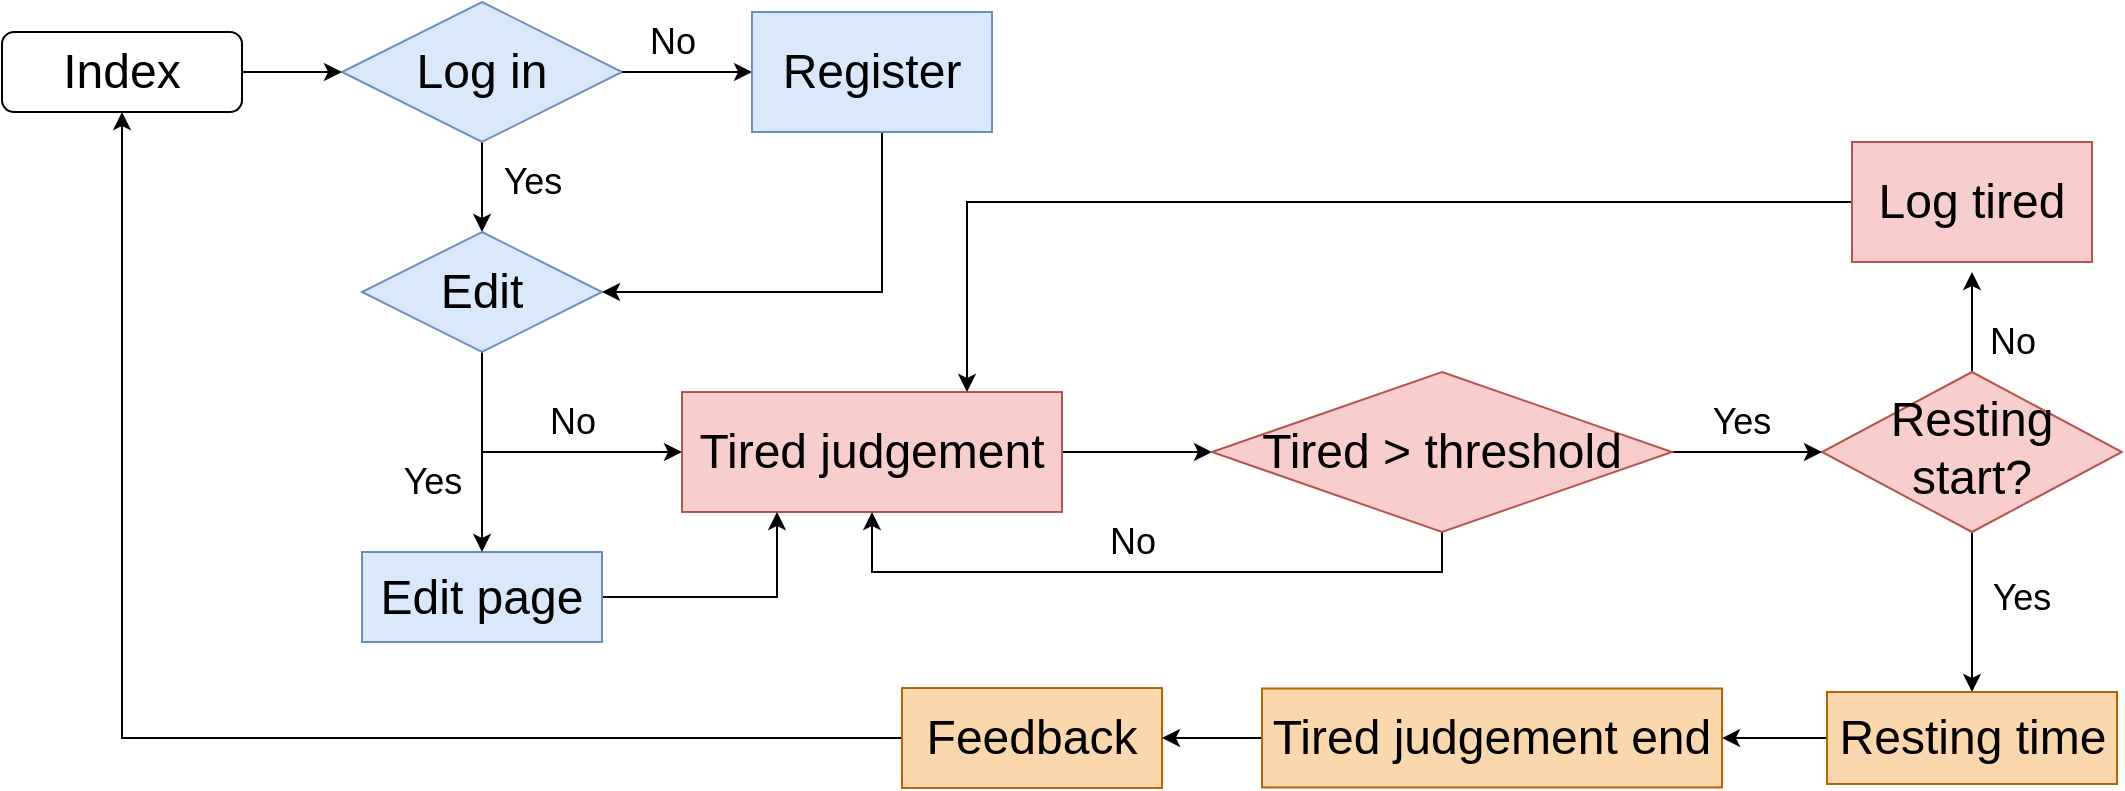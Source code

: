 <mxfile version="24.8.4">
  <diagram id="C5RBs43oDa-KdzZeNtuy" name="Page-1">
    <mxGraphModel dx="1362" dy="935" grid="1" gridSize="10" guides="1" tooltips="1" connect="1" arrows="1" fold="1" page="1" pageScale="1" pageWidth="1390" pageHeight="980" math="0" shadow="0">
      <root>
        <mxCell id="WIyWlLk6GJQsqaUBKTNV-0" />
        <mxCell id="WIyWlLk6GJQsqaUBKTNV-1" parent="WIyWlLk6GJQsqaUBKTNV-0" />
        <mxCell id="WIyWlLk6GJQsqaUBKTNV-3" value="&lt;font style=&quot;vertical-align: inherit;&quot;&gt;&lt;font style=&quot;vertical-align: inherit; font-size: 24px;&quot;&gt;Index&lt;/font&gt;&lt;/font&gt;" style="rounded=1;whiteSpace=wrap;html=1;fontSize=12;glass=0;strokeWidth=1;shadow=0;" parent="WIyWlLk6GJQsqaUBKTNV-1" vertex="1">
          <mxGeometry x="10" y="70" width="120" height="40" as="geometry" />
        </mxCell>
        <mxCell id="ujMBQt98fMglbUM3W8c8-15" style="edgeStyle=orthogonalEdgeStyle;rounded=0;orthogonalLoop=1;jettySize=auto;html=1;" edge="1" parent="WIyWlLk6GJQsqaUBKTNV-1" source="WIyWlLk6GJQsqaUBKTNV-6">
          <mxGeometry relative="1" as="geometry">
            <mxPoint x="995" y="190" as="targetPoint" />
          </mxGeometry>
        </mxCell>
        <mxCell id="ujMBQt98fMglbUM3W8c8-19" style="edgeStyle=orthogonalEdgeStyle;rounded=0;orthogonalLoop=1;jettySize=auto;html=1;entryX=0.5;entryY=0;entryDx=0;entryDy=0;" edge="1" parent="WIyWlLk6GJQsqaUBKTNV-1" source="WIyWlLk6GJQsqaUBKTNV-6" target="Tu49QK7P7_R7AFVHFdqe-53">
          <mxGeometry relative="1" as="geometry" />
        </mxCell>
        <mxCell id="WIyWlLk6GJQsqaUBKTNV-6" value="&lt;font style=&quot;font-size: 24px;&quot;&gt;Resting start?&lt;/font&gt;" style="rhombus;whiteSpace=wrap;html=1;shadow=0;fontFamily=Helvetica;fontSize=12;align=center;strokeWidth=1;spacing=6;spacingTop=-4;container=0;fillColor=#f8cecc;strokeColor=#b85450;" parent="WIyWlLk6GJQsqaUBKTNV-1" vertex="1">
          <mxGeometry x="920" y="240" width="150" height="80" as="geometry" />
        </mxCell>
        <mxCell id="Tu49QK7P7_R7AFVHFdqe-31" value="" style="edgeStyle=orthogonalEdgeStyle;rounded=0;orthogonalLoop=1;jettySize=auto;html=1;exitX=0.5;exitY=1;exitDx=0;exitDy=0;exitPerimeter=0;entryX=0.5;entryY=0;entryDx=0;entryDy=0;" parent="WIyWlLk6GJQsqaUBKTNV-1" source="Tu49QK7P7_R7AFVHFdqe-24" target="ujMBQt98fMglbUM3W8c8-0" edge="1">
          <mxGeometry relative="1" as="geometry">
            <Array as="points">
              <mxPoint x="250" y="150" />
              <mxPoint x="250" y="150" />
            </Array>
            <mxPoint x="260" y="180" as="targetPoint" />
          </mxGeometry>
        </mxCell>
        <mxCell id="Tu49QK7P7_R7AFVHFdqe-24" value="&lt;font style=&quot;font-size: 24px;&quot;&gt;Log in&lt;/font&gt;" style="strokeWidth=1;html=1;shape=mxgraph.flowchart.decision;whiteSpace=wrap;fillColor=#dae8fc;strokeColor=#6c8ebf;" parent="WIyWlLk6GJQsqaUBKTNV-1" vertex="1">
          <mxGeometry x="180" y="55" width="140" height="70" as="geometry" />
        </mxCell>
        <mxCell id="Tu49QK7P7_R7AFVHFdqe-26" style="edgeStyle=orthogonalEdgeStyle;rounded=0;orthogonalLoop=1;jettySize=auto;html=1;exitX=1;exitY=0.5;exitDx=0;exitDy=0;entryX=0;entryY=0.5;entryDx=0;entryDy=0;entryPerimeter=0;" parent="WIyWlLk6GJQsqaUBKTNV-1" source="WIyWlLk6GJQsqaUBKTNV-3" target="Tu49QK7P7_R7AFVHFdqe-24" edge="1">
          <mxGeometry relative="1" as="geometry" />
        </mxCell>
        <mxCell id="Tu49QK7P7_R7AFVHFdqe-33" value="&lt;font style=&quot;font-size: 18px;&quot;&gt;Yes&lt;/font&gt;" style="text;html=1;align=center;verticalAlign=middle;resizable=0;points=[];autosize=1;strokeColor=none;fillColor=none;" parent="WIyWlLk6GJQsqaUBKTNV-1" vertex="1">
          <mxGeometry x="250" y="130" width="50" height="30" as="geometry" />
        </mxCell>
        <mxCell id="Tu49QK7P7_R7AFVHFdqe-35" value="&lt;font style=&quot;font-size: 18px;&quot;&gt;No&lt;/font&gt;" style="text;html=1;align=center;verticalAlign=middle;resizable=0;points=[];autosize=1;strokeColor=none;fillColor=none;" parent="WIyWlLk6GJQsqaUBKTNV-1" vertex="1">
          <mxGeometry x="320" y="60" width="50" height="30" as="geometry" />
        </mxCell>
        <mxCell id="Tu49QK7P7_R7AFVHFdqe-39" value="" style="edgeStyle=orthogonalEdgeStyle;rounded=0;orthogonalLoop=1;jettySize=auto;html=1;exitX=1;exitY=0.5;exitDx=0;exitDy=0;exitPerimeter=0;entryX=0;entryY=0.5;entryDx=0;entryDy=0;" parent="WIyWlLk6GJQsqaUBKTNV-1" source="Tu49QK7P7_R7AFVHFdqe-24" target="ujMBQt98fMglbUM3W8c8-1" edge="1">
          <mxGeometry relative="1" as="geometry">
            <mxPoint x="70" y="205" as="sourcePoint" />
            <mxPoint x="390" y="90" as="targetPoint" />
          </mxGeometry>
        </mxCell>
        <mxCell id="ujMBQt98fMglbUM3W8c8-7" style="edgeStyle=orthogonalEdgeStyle;rounded=0;orthogonalLoop=1;jettySize=auto;html=1;entryX=0;entryY=0.5;entryDx=0;entryDy=0;" edge="1" parent="WIyWlLk6GJQsqaUBKTNV-1" source="Tu49QK7P7_R7AFVHFdqe-37" target="ujMBQt98fMglbUM3W8c8-6">
          <mxGeometry relative="1" as="geometry" />
        </mxCell>
        <mxCell id="Tu49QK7P7_R7AFVHFdqe-37" value="&lt;font style=&quot;font-size: 24px;&quot;&gt;Tired judgement&lt;/font&gt;" style="rounded=0;whiteSpace=wrap;html=1;fillColor=#f8cecc;strokeColor=#b85450;" parent="WIyWlLk6GJQsqaUBKTNV-1" vertex="1">
          <mxGeometry x="350" y="250" width="190" height="60" as="geometry" />
        </mxCell>
        <mxCell id="ujMBQt98fMglbUM3W8c8-26" style="edgeStyle=orthogonalEdgeStyle;rounded=0;orthogonalLoop=1;jettySize=auto;html=1;entryX=0.25;entryY=1;entryDx=0;entryDy=0;" edge="1" parent="WIyWlLk6GJQsqaUBKTNV-1" source="Tu49QK7P7_R7AFVHFdqe-46" target="Tu49QK7P7_R7AFVHFdqe-37">
          <mxGeometry relative="1" as="geometry" />
        </mxCell>
        <mxCell id="Tu49QK7P7_R7AFVHFdqe-46" value="&lt;font style=&quot;font-size: 24px;&quot;&gt;Edit page&lt;/font&gt;" style="rounded=0;whiteSpace=wrap;html=1;fillColor=#dae8fc;strokeColor=#6c8ebf;" parent="WIyWlLk6GJQsqaUBKTNV-1" vertex="1">
          <mxGeometry x="190" y="330" width="120" height="45" as="geometry" />
        </mxCell>
        <mxCell id="ujMBQt98fMglbUM3W8c8-22" value="" style="edgeStyle=orthogonalEdgeStyle;rounded=0;orthogonalLoop=1;jettySize=auto;html=1;" edge="1" parent="WIyWlLk6GJQsqaUBKTNV-1" source="Tu49QK7P7_R7AFVHFdqe-53" target="ujMBQt98fMglbUM3W8c8-21">
          <mxGeometry relative="1" as="geometry" />
        </mxCell>
        <mxCell id="Tu49QK7P7_R7AFVHFdqe-53" value="&lt;font style=&quot;font-size: 24px;&quot;&gt;Resting time&lt;/font&gt;" style="rounded=0;whiteSpace=wrap;html=1;fillColor=#fad7ac;strokeColor=#b46504;" parent="WIyWlLk6GJQsqaUBKTNV-1" vertex="1">
          <mxGeometry x="922.5" y="400" width="145" height="46" as="geometry" />
        </mxCell>
        <mxCell id="ujMBQt98fMglbUM3W8c8-25" style="edgeStyle=orthogonalEdgeStyle;rounded=0;orthogonalLoop=1;jettySize=auto;html=1;entryX=0.5;entryY=1;entryDx=0;entryDy=0;" edge="1" parent="WIyWlLk6GJQsqaUBKTNV-1" source="Tu49QK7P7_R7AFVHFdqe-54" target="WIyWlLk6GJQsqaUBKTNV-3">
          <mxGeometry relative="1" as="geometry">
            <mxPoint x="90" y="130" as="targetPoint" />
          </mxGeometry>
        </mxCell>
        <mxCell id="Tu49QK7P7_R7AFVHFdqe-54" value="&lt;font style=&quot;font-size: 24px;&quot;&gt;Feedback&lt;/font&gt;" style="rounded=0;whiteSpace=wrap;html=1;fillColor=#fad7ac;strokeColor=#b46504;" parent="WIyWlLk6GJQsqaUBKTNV-1" vertex="1">
          <mxGeometry x="460" y="398" width="130" height="50" as="geometry" />
        </mxCell>
        <mxCell id="ujMBQt98fMglbUM3W8c8-3" style="edgeStyle=orthogonalEdgeStyle;rounded=0;orthogonalLoop=1;jettySize=auto;html=1;entryX=0.5;entryY=0;entryDx=0;entryDy=0;" edge="1" parent="WIyWlLk6GJQsqaUBKTNV-1" source="ujMBQt98fMglbUM3W8c8-0" target="Tu49QK7P7_R7AFVHFdqe-46">
          <mxGeometry relative="1" as="geometry">
            <mxPoint x="260" y="300" as="targetPoint" />
          </mxGeometry>
        </mxCell>
        <mxCell id="ujMBQt98fMglbUM3W8c8-0" value="&lt;font style=&quot;font-size: 24px;&quot;&gt;Edit&lt;/font&gt;" style="rhombus;whiteSpace=wrap;html=1;fillColor=#dae8fc;strokeColor=#6c8ebf;" vertex="1" parent="WIyWlLk6GJQsqaUBKTNV-1">
          <mxGeometry x="190" y="170" width="120" height="60" as="geometry" />
        </mxCell>
        <mxCell id="ujMBQt98fMglbUM3W8c8-2" style="edgeStyle=orthogonalEdgeStyle;rounded=0;orthogonalLoop=1;jettySize=auto;html=1;" edge="1" parent="WIyWlLk6GJQsqaUBKTNV-1">
          <mxGeometry relative="1" as="geometry">
            <mxPoint x="450" y="120" as="sourcePoint" />
            <mxPoint x="310" y="200" as="targetPoint" />
            <Array as="points">
              <mxPoint x="450" y="200" />
              <mxPoint x="310" y="200" />
            </Array>
          </mxGeometry>
        </mxCell>
        <mxCell id="ujMBQt98fMglbUM3W8c8-1" value="&lt;font style=&quot;font-size: 24px;&quot;&gt;Register&lt;/font&gt;" style="rounded=0;whiteSpace=wrap;html=1;fillColor=#dae8fc;strokeColor=#6c8ebf;" vertex="1" parent="WIyWlLk6GJQsqaUBKTNV-1">
          <mxGeometry x="385" y="60" width="120" height="60" as="geometry" />
        </mxCell>
        <mxCell id="ujMBQt98fMglbUM3W8c8-4" value="&lt;font style=&quot;font-size: 18px;&quot;&gt;Yes&lt;/font&gt;" style="text;html=1;align=center;verticalAlign=middle;resizable=0;points=[];autosize=1;strokeColor=none;fillColor=none;" vertex="1" parent="WIyWlLk6GJQsqaUBKTNV-1">
          <mxGeometry x="200" y="280" width="50" height="30" as="geometry" />
        </mxCell>
        <mxCell id="ujMBQt98fMglbUM3W8c8-5" value="" style="endArrow=classic;html=1;rounded=0;" edge="1" parent="WIyWlLk6GJQsqaUBKTNV-1">
          <mxGeometry width="50" height="50" relative="1" as="geometry">
            <mxPoint x="250" y="280" as="sourcePoint" />
            <mxPoint x="350" y="280" as="targetPoint" />
          </mxGeometry>
        </mxCell>
        <mxCell id="ujMBQt98fMglbUM3W8c8-8" style="edgeStyle=orthogonalEdgeStyle;rounded=0;orthogonalLoop=1;jettySize=auto;html=1;entryX=0.5;entryY=1;entryDx=0;entryDy=0;exitX=0.5;exitY=1;exitDx=0;exitDy=0;" edge="1" parent="WIyWlLk6GJQsqaUBKTNV-1" source="ujMBQt98fMglbUM3W8c8-6" target="Tu49QK7P7_R7AFVHFdqe-37">
          <mxGeometry relative="1" as="geometry">
            <Array as="points">
              <mxPoint x="730" y="340" />
              <mxPoint x="445" y="340" />
            </Array>
          </mxGeometry>
        </mxCell>
        <mxCell id="ujMBQt98fMglbUM3W8c8-12" style="edgeStyle=orthogonalEdgeStyle;rounded=0;orthogonalLoop=1;jettySize=auto;html=1;entryX=0;entryY=0.5;entryDx=0;entryDy=0;" edge="1" parent="WIyWlLk6GJQsqaUBKTNV-1" source="ujMBQt98fMglbUM3W8c8-6" target="WIyWlLk6GJQsqaUBKTNV-6">
          <mxGeometry relative="1" as="geometry" />
        </mxCell>
        <mxCell id="ujMBQt98fMglbUM3W8c8-6" value="&lt;font style=&quot;font-size: 24px;&quot;&gt;Tired &amp;gt; threshold&lt;/font&gt;" style="rhombus;whiteSpace=wrap;html=1;fillColor=#f8cecc;strokeColor=#b85450;" vertex="1" parent="WIyWlLk6GJQsqaUBKTNV-1">
          <mxGeometry x="615" y="240" width="230" height="80" as="geometry" />
        </mxCell>
        <mxCell id="ujMBQt98fMglbUM3W8c8-9" value="&lt;font style=&quot;font-size: 18px;&quot;&gt;No&lt;/font&gt;" style="text;html=1;align=center;verticalAlign=middle;resizable=0;points=[];autosize=1;strokeColor=none;fillColor=none;" vertex="1" parent="WIyWlLk6GJQsqaUBKTNV-1">
          <mxGeometry x="550" y="310" width="50" height="30" as="geometry" />
        </mxCell>
        <mxCell id="ujMBQt98fMglbUM3W8c8-13" value="&lt;font style=&quot;font-size: 18px;&quot;&gt;Yes&lt;/font&gt;" style="text;html=1;align=center;verticalAlign=middle;whiteSpace=wrap;rounded=0;" vertex="1" parent="WIyWlLk6GJQsqaUBKTNV-1">
          <mxGeometry x="850" y="250" width="60" height="30" as="geometry" />
        </mxCell>
        <mxCell id="ujMBQt98fMglbUM3W8c8-14" value="&lt;font style=&quot;font-size: 18px;&quot;&gt;No&lt;/font&gt;" style="text;html=1;align=center;verticalAlign=middle;resizable=0;points=[];autosize=1;strokeColor=none;fillColor=none;" vertex="1" parent="WIyWlLk6GJQsqaUBKTNV-1">
          <mxGeometry x="270" y="250" width="50" height="30" as="geometry" />
        </mxCell>
        <mxCell id="ujMBQt98fMglbUM3W8c8-17" style="edgeStyle=orthogonalEdgeStyle;rounded=0;orthogonalLoop=1;jettySize=auto;html=1;entryX=0.75;entryY=0;entryDx=0;entryDy=0;" edge="1" parent="WIyWlLk6GJQsqaUBKTNV-1" source="ujMBQt98fMglbUM3W8c8-16" target="Tu49QK7P7_R7AFVHFdqe-37">
          <mxGeometry relative="1" as="geometry" />
        </mxCell>
        <mxCell id="ujMBQt98fMglbUM3W8c8-16" value="&lt;font style=&quot;font-size: 24px;&quot;&gt;Log tired&lt;/font&gt;" style="rounded=0;whiteSpace=wrap;html=1;fillColor=#f8cecc;strokeColor=#b85450;" vertex="1" parent="WIyWlLk6GJQsqaUBKTNV-1">
          <mxGeometry x="935" y="125" width="120" height="60" as="geometry" />
        </mxCell>
        <mxCell id="ujMBQt98fMglbUM3W8c8-18" value="&lt;font style=&quot;font-size: 18px;&quot;&gt;No&lt;/font&gt;" style="text;html=1;align=center;verticalAlign=middle;resizable=0;points=[];autosize=1;strokeColor=none;fillColor=none;" vertex="1" parent="WIyWlLk6GJQsqaUBKTNV-1">
          <mxGeometry x="990" y="210" width="50" height="30" as="geometry" />
        </mxCell>
        <mxCell id="ujMBQt98fMglbUM3W8c8-20" value="&lt;font style=&quot;font-size: 18px;&quot;&gt;Yes&lt;/font&gt;" style="text;html=1;align=center;verticalAlign=middle;whiteSpace=wrap;rounded=0;" vertex="1" parent="WIyWlLk6GJQsqaUBKTNV-1">
          <mxGeometry x="990" y="337.5" width="60" height="30" as="geometry" />
        </mxCell>
        <mxCell id="ujMBQt98fMglbUM3W8c8-23" style="edgeStyle=orthogonalEdgeStyle;rounded=0;orthogonalLoop=1;jettySize=auto;html=1;entryX=1;entryY=0.5;entryDx=0;entryDy=0;" edge="1" parent="WIyWlLk6GJQsqaUBKTNV-1" source="ujMBQt98fMglbUM3W8c8-21" target="Tu49QK7P7_R7AFVHFdqe-54">
          <mxGeometry relative="1" as="geometry" />
        </mxCell>
        <mxCell id="ujMBQt98fMglbUM3W8c8-21" value="&lt;font style=&quot;font-size: 24px;&quot;&gt;Tired judgement end&lt;/font&gt;" style="whiteSpace=wrap;html=1;fillColor=#fad7ac;strokeColor=#b46504;rounded=0;" vertex="1" parent="WIyWlLk6GJQsqaUBKTNV-1">
          <mxGeometry x="640" y="398.25" width="230" height="49.5" as="geometry" />
        </mxCell>
      </root>
    </mxGraphModel>
  </diagram>
</mxfile>
